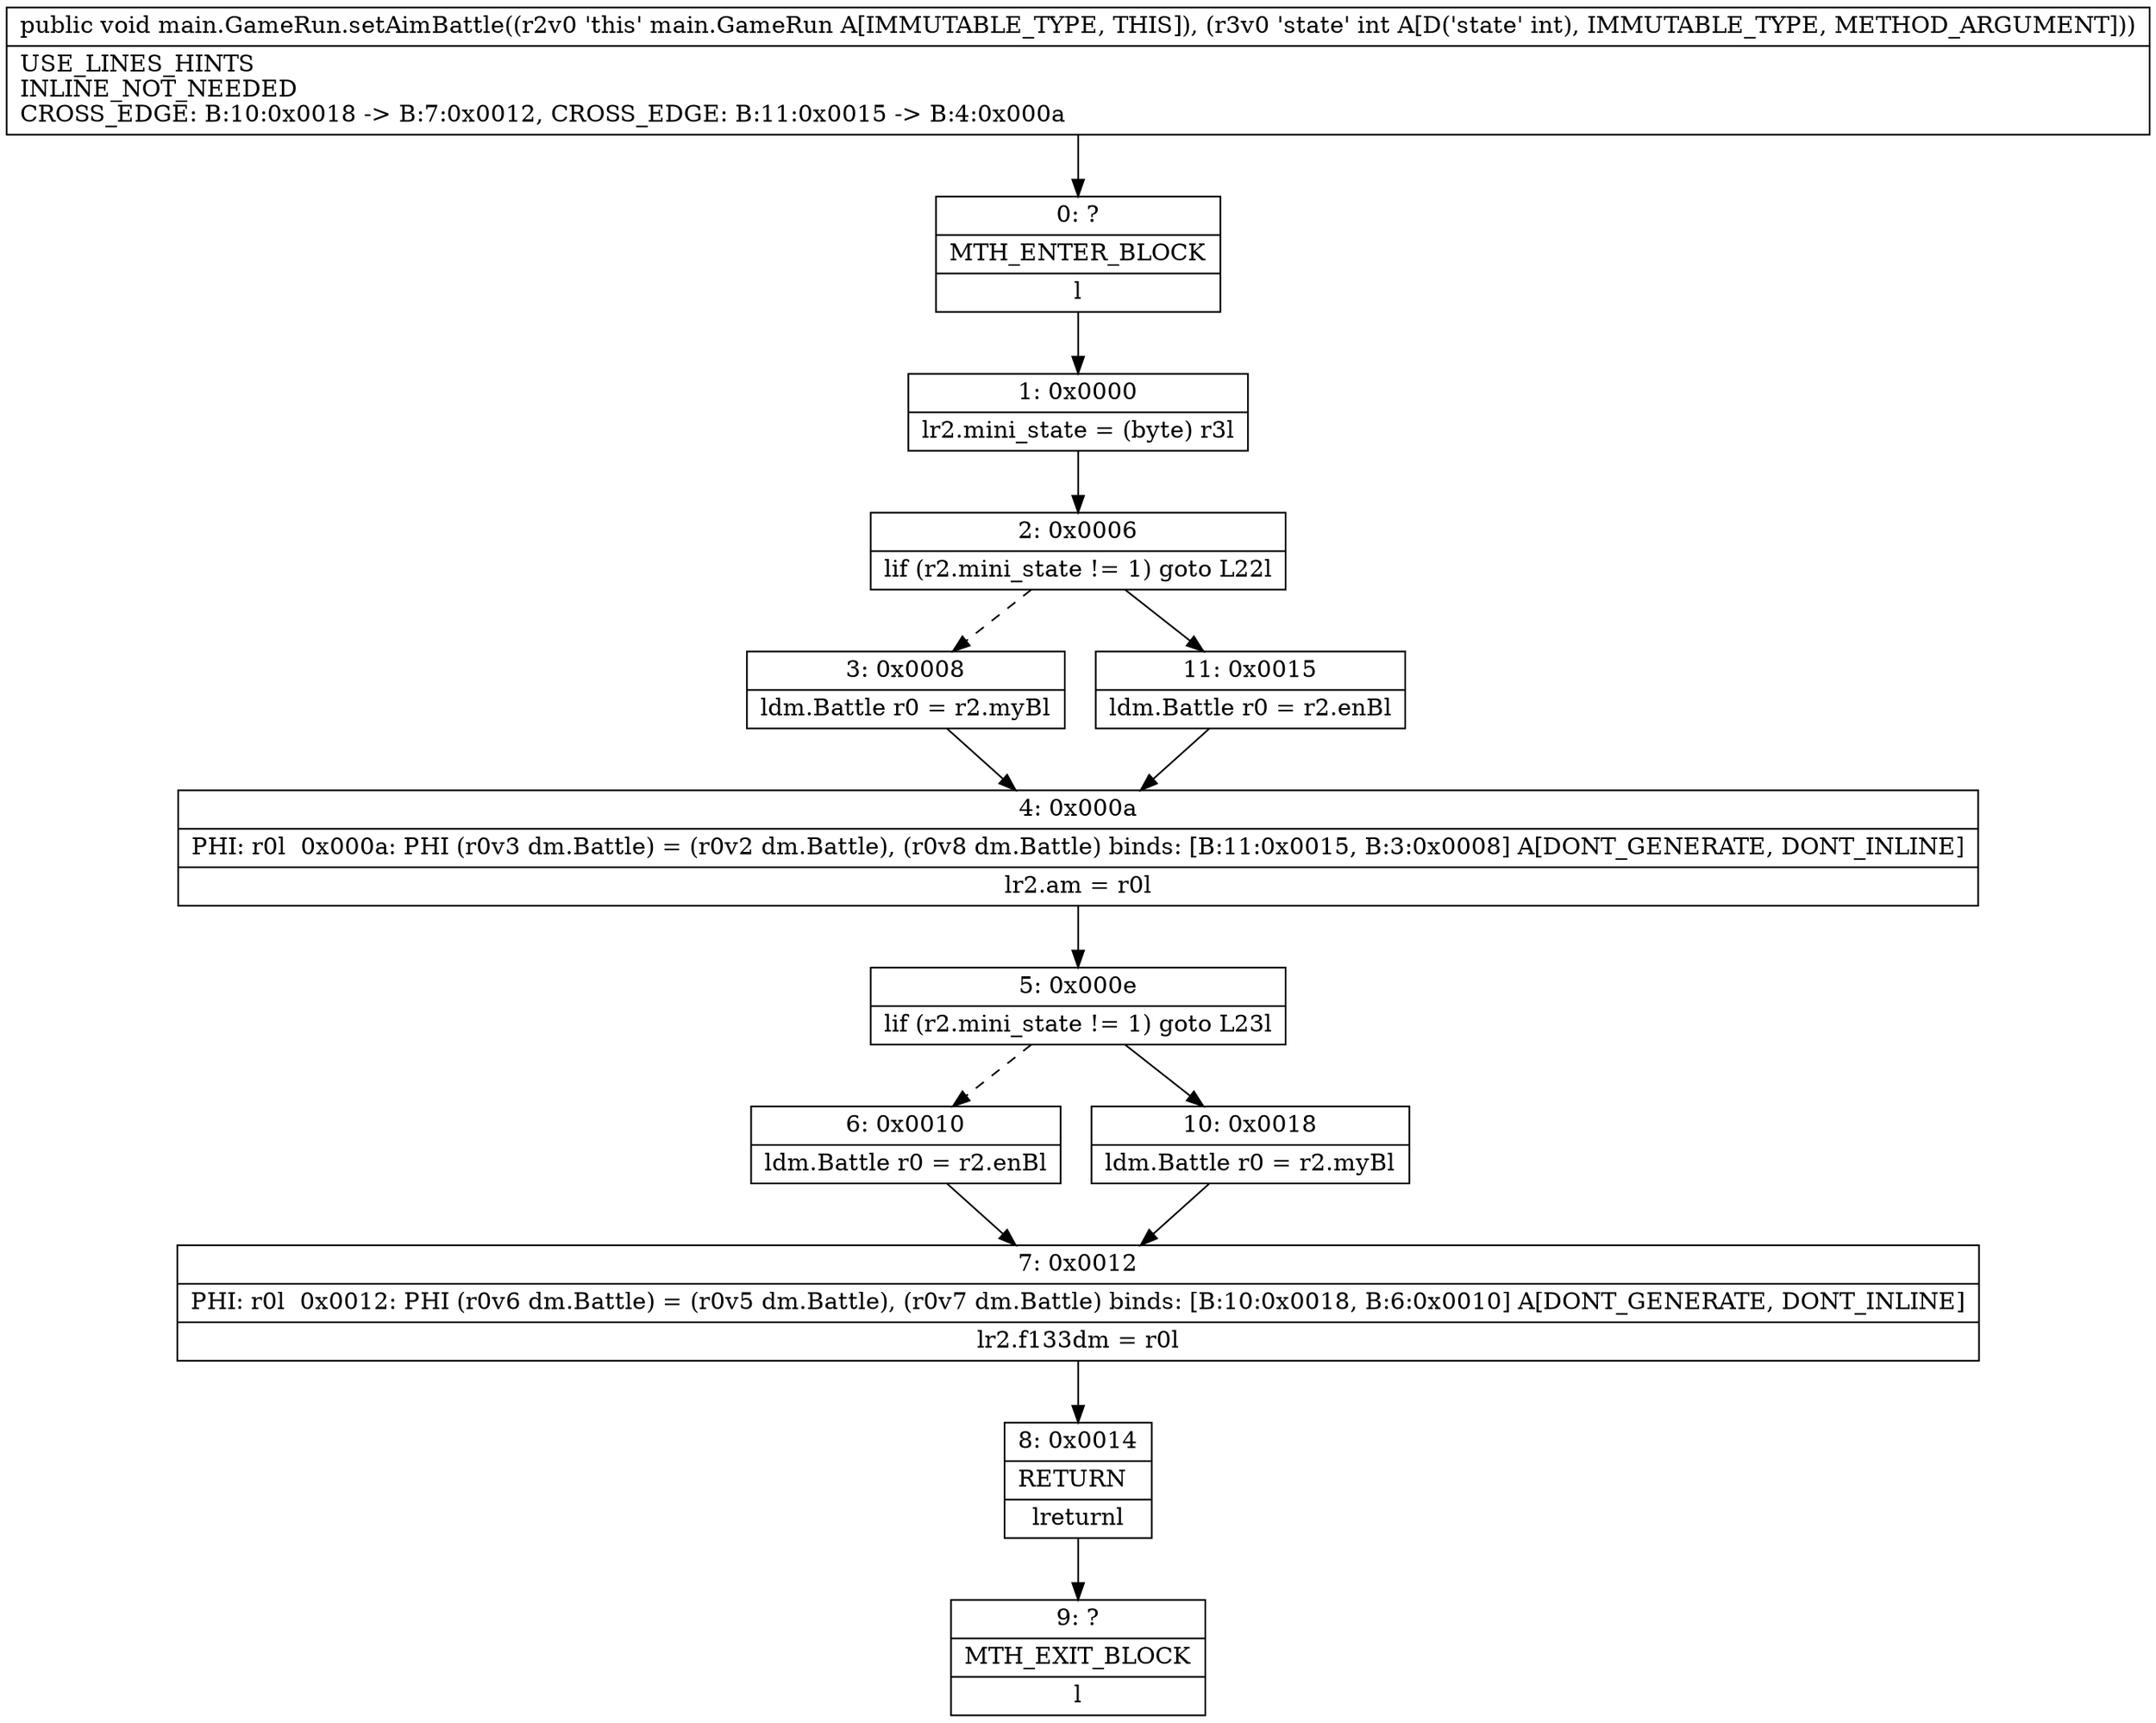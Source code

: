 digraph "CFG formain.GameRun.setAimBattle(I)V" {
Node_0 [shape=record,label="{0\:\ ?|MTH_ENTER_BLOCK\l|l}"];
Node_1 [shape=record,label="{1\:\ 0x0000|lr2.mini_state = (byte) r3l}"];
Node_2 [shape=record,label="{2\:\ 0x0006|lif (r2.mini_state != 1) goto L22l}"];
Node_3 [shape=record,label="{3\:\ 0x0008|ldm.Battle r0 = r2.myBl}"];
Node_4 [shape=record,label="{4\:\ 0x000a|PHI: r0l  0x000a: PHI (r0v3 dm.Battle) = (r0v2 dm.Battle), (r0v8 dm.Battle) binds: [B:11:0x0015, B:3:0x0008] A[DONT_GENERATE, DONT_INLINE]\l|lr2.am = r0l}"];
Node_5 [shape=record,label="{5\:\ 0x000e|lif (r2.mini_state != 1) goto L23l}"];
Node_6 [shape=record,label="{6\:\ 0x0010|ldm.Battle r0 = r2.enBl}"];
Node_7 [shape=record,label="{7\:\ 0x0012|PHI: r0l  0x0012: PHI (r0v6 dm.Battle) = (r0v5 dm.Battle), (r0v7 dm.Battle) binds: [B:10:0x0018, B:6:0x0010] A[DONT_GENERATE, DONT_INLINE]\l|lr2.f133dm = r0l}"];
Node_8 [shape=record,label="{8\:\ 0x0014|RETURN\l|lreturnl}"];
Node_9 [shape=record,label="{9\:\ ?|MTH_EXIT_BLOCK\l|l}"];
Node_10 [shape=record,label="{10\:\ 0x0018|ldm.Battle r0 = r2.myBl}"];
Node_11 [shape=record,label="{11\:\ 0x0015|ldm.Battle r0 = r2.enBl}"];
MethodNode[shape=record,label="{public void main.GameRun.setAimBattle((r2v0 'this' main.GameRun A[IMMUTABLE_TYPE, THIS]), (r3v0 'state' int A[D('state' int), IMMUTABLE_TYPE, METHOD_ARGUMENT]))  | USE_LINES_HINTS\lINLINE_NOT_NEEDED\lCROSS_EDGE: B:10:0x0018 \-\> B:7:0x0012, CROSS_EDGE: B:11:0x0015 \-\> B:4:0x000a\l}"];
MethodNode -> Node_0;
Node_0 -> Node_1;
Node_1 -> Node_2;
Node_2 -> Node_3[style=dashed];
Node_2 -> Node_11;
Node_3 -> Node_4;
Node_4 -> Node_5;
Node_5 -> Node_6[style=dashed];
Node_5 -> Node_10;
Node_6 -> Node_7;
Node_7 -> Node_8;
Node_8 -> Node_9;
Node_10 -> Node_7;
Node_11 -> Node_4;
}

